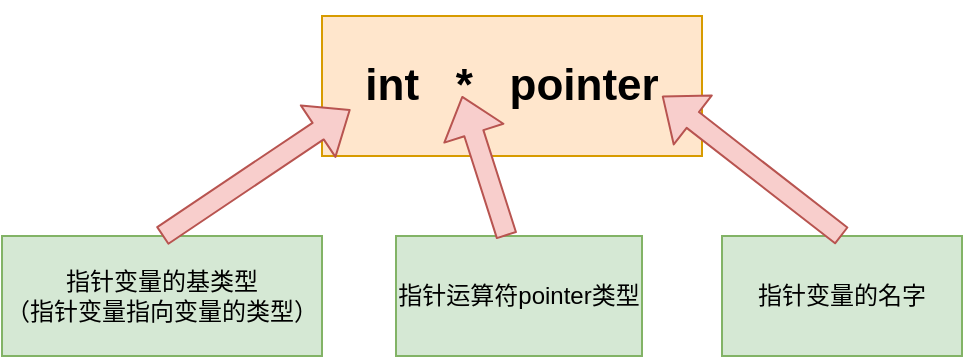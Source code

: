 <mxfile version="14.1.1" type="github">
  <diagram id="C5RBs43oDa-KdzZeNtuy" name="Page-1">
    <mxGraphModel dx="946" dy="511" grid="1" gridSize="10" guides="1" tooltips="1" connect="1" arrows="1" fold="1" page="1" pageScale="1" pageWidth="827" pageHeight="1169" math="0" shadow="0">
      <root>
        <mxCell id="WIyWlLk6GJQsqaUBKTNV-0" />
        <mxCell id="WIyWlLk6GJQsqaUBKTNV-1" parent="WIyWlLk6GJQsqaUBKTNV-0" />
        <mxCell id="d7J80E6mxu-HmLUVQAPS-0" value="&lt;h4 style=&quot;font-size: 22px&quot;&gt;int&amp;nbsp; &amp;nbsp;*&amp;nbsp; &amp;nbsp;pointer&lt;/h4&gt;" style="rounded=0;whiteSpace=wrap;html=1;fillColor=#ffe6cc;strokeColor=#d79b00;" vertex="1" parent="WIyWlLk6GJQsqaUBKTNV-1">
          <mxGeometry x="250" y="120" width="190" height="70" as="geometry" />
        </mxCell>
        <mxCell id="d7J80E6mxu-HmLUVQAPS-1" value="指针变量的基类型&lt;br&gt;（指针变量指向变量的类型）" style="rounded=0;whiteSpace=wrap;html=1;fillColor=#d5e8d4;strokeColor=#82b366;" vertex="1" parent="WIyWlLk6GJQsqaUBKTNV-1">
          <mxGeometry x="90" y="230" width="160" height="60" as="geometry" />
        </mxCell>
        <mxCell id="d7J80E6mxu-HmLUVQAPS-2" value="指针运算符pointer类型" style="rounded=0;whiteSpace=wrap;html=1;fillColor=#d5e8d4;strokeColor=#82b366;" vertex="1" parent="WIyWlLk6GJQsqaUBKTNV-1">
          <mxGeometry x="287" y="230" width="123" height="60" as="geometry" />
        </mxCell>
        <mxCell id="d7J80E6mxu-HmLUVQAPS-3" value="指针变量的名字" style="rounded=0;whiteSpace=wrap;html=1;fillColor=#d5e8d4;strokeColor=#82b366;" vertex="1" parent="WIyWlLk6GJQsqaUBKTNV-1">
          <mxGeometry x="450" y="230" width="120" height="60" as="geometry" />
        </mxCell>
        <mxCell id="d7J80E6mxu-HmLUVQAPS-6" value="" style="shape=flexArrow;endArrow=classic;html=1;exitX=0.5;exitY=0;exitDx=0;exitDy=0;entryX=0.075;entryY=0.667;entryDx=0;entryDy=0;entryPerimeter=0;fillColor=#f8cecc;strokeColor=#b85450;" edge="1" parent="WIyWlLk6GJQsqaUBKTNV-1" source="d7J80E6mxu-HmLUVQAPS-1" target="d7J80E6mxu-HmLUVQAPS-0">
          <mxGeometry width="50" height="50" relative="1" as="geometry">
            <mxPoint x="380" y="250" as="sourcePoint" />
            <mxPoint x="430" y="200" as="targetPoint" />
          </mxGeometry>
        </mxCell>
        <mxCell id="d7J80E6mxu-HmLUVQAPS-8" value="" style="shape=flexArrow;endArrow=classic;html=1;exitX=0.45;exitY=0;exitDx=0;exitDy=0;exitPerimeter=0;fillColor=#f8cecc;strokeColor=#b85450;" edge="1" parent="WIyWlLk6GJQsqaUBKTNV-1" source="d7J80E6mxu-HmLUVQAPS-2">
          <mxGeometry width="50" height="50" relative="1" as="geometry">
            <mxPoint x="380" y="230" as="sourcePoint" />
            <mxPoint x="320" y="160" as="targetPoint" />
          </mxGeometry>
        </mxCell>
        <mxCell id="d7J80E6mxu-HmLUVQAPS-12" value="" style="shape=flexArrow;endArrow=classic;html=1;exitX=0.5;exitY=0;exitDx=0;exitDy=0;fillColor=#f8cecc;strokeColor=#b85450;" edge="1" parent="WIyWlLk6GJQsqaUBKTNV-1" source="d7J80E6mxu-HmLUVQAPS-3">
          <mxGeometry width="50" height="50" relative="1" as="geometry">
            <mxPoint x="380" y="190" as="sourcePoint" />
            <mxPoint x="420" y="160" as="targetPoint" />
          </mxGeometry>
        </mxCell>
      </root>
    </mxGraphModel>
  </diagram>
</mxfile>
